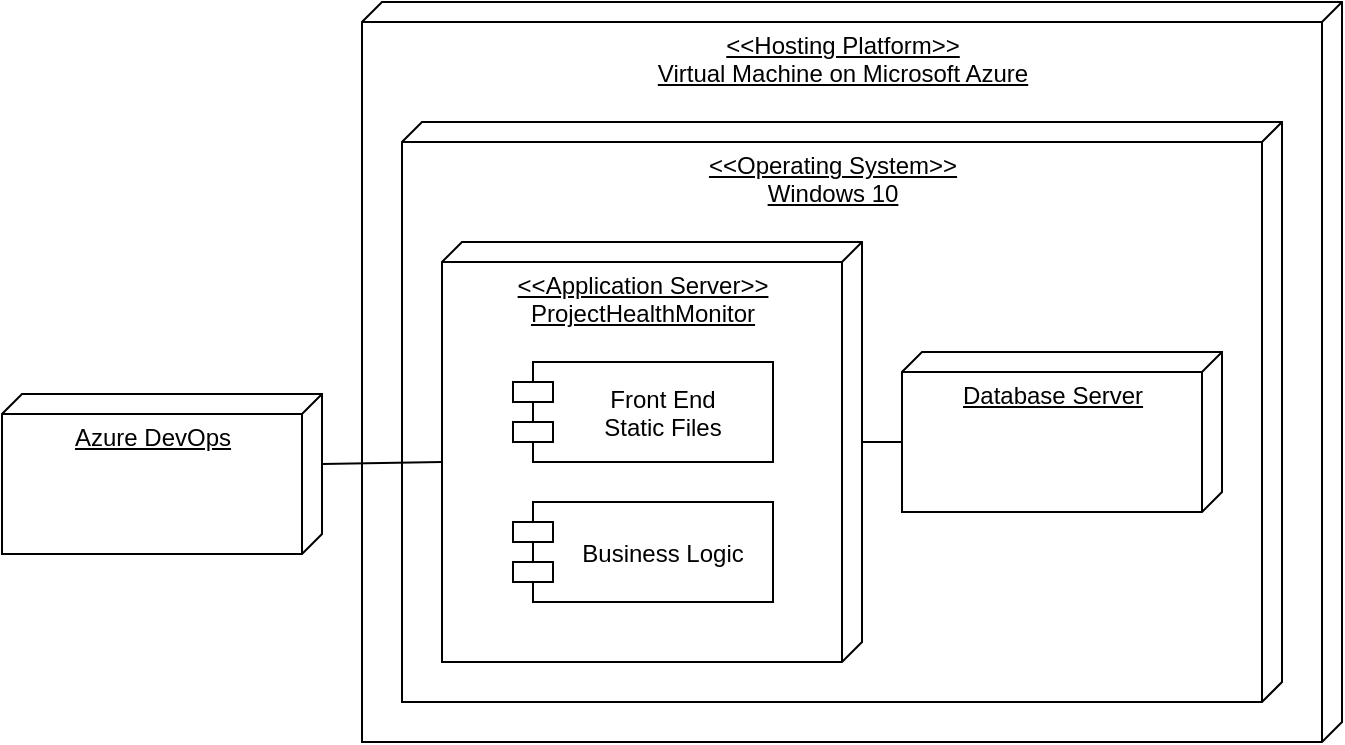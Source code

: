 <mxfile>
    <diagram id="-4zz-Fm9gVUsiEVwYoZf" name="Page-1">
        <mxGraphModel dx="840" dy="1678" grid="1" gridSize="10" guides="1" tooltips="1" connect="1" arrows="1" fold="1" page="1" pageScale="1" pageWidth="850" pageHeight="1100" math="0" shadow="0">
            <root>
                <mxCell id="0"/>
                <mxCell id="1" parent="0"/>
                <mxCell id="10" value="&lt;span style=&quot;&quot;&gt;&amp;lt;&amp;lt;Hosting Platform&amp;gt;&amp;gt;&lt;/span&gt;&lt;br style=&quot;border-color: var(--border-color);&quot;&gt;&lt;div style=&quot;&quot;&gt;Virtual Machine on Microsoft Azure&lt;/div&gt;" style="verticalAlign=top;align=center;spacingTop=8;spacingLeft=2;spacingRight=12;shape=cube;size=10;direction=south;fontStyle=4;html=1;" vertex="1" parent="1">
                    <mxGeometry x="220" y="-10" width="490" height="370" as="geometry"/>
                </mxCell>
                <mxCell id="7" value="&lt;span style=&quot;&quot;&gt;&amp;lt;&amp;lt;Operating System&amp;gt;&amp;gt;&lt;/span&gt;&lt;br style=&quot;border-color: var(--border-color);&quot;&gt;&lt;div style=&quot;&quot;&gt;&lt;span style=&quot;background-color: initial;&quot;&gt;Windows 10&lt;/span&gt;&lt;/div&gt;" style="verticalAlign=top;align=center;spacingTop=8;spacingLeft=2;spacingRight=12;shape=cube;size=10;direction=south;fontStyle=4;html=1;" vertex="1" parent="1">
                    <mxGeometry x="240" y="50" width="440" height="290" as="geometry"/>
                </mxCell>
                <mxCell id="4" value="&lt;span style=&quot;&quot;&gt;&amp;lt;&amp;lt;Application Server&amp;gt;&amp;gt;&lt;/span&gt;&lt;br style=&quot;border-color: var(--border-color);&quot;&gt;&lt;div style=&quot;&quot;&gt;&lt;span style=&quot;background-color: initial;&quot;&gt;ProjectHealthMonitor&lt;/span&gt;&lt;/div&gt;" style="verticalAlign=top;align=center;spacingTop=8;spacingLeft=2;spacingRight=12;shape=cube;size=10;direction=south;fontStyle=4;html=1;" vertex="1" parent="1">
                    <mxGeometry x="260" y="110" width="210" height="210" as="geometry"/>
                </mxCell>
                <mxCell id="3" value="Front End&#10;Static Files" style="shape=module;align=left;spacingLeft=20;align=center;verticalAlign=middle;" vertex="1" parent="1">
                    <mxGeometry x="295.5" y="170" width="130" height="50" as="geometry"/>
                </mxCell>
                <mxCell id="5" value="Business Logic" style="shape=module;align=left;spacingLeft=20;align=center;verticalAlign=middle;" vertex="1" parent="1">
                    <mxGeometry x="295.5" y="240" width="130" height="50" as="geometry"/>
                </mxCell>
                <mxCell id="6" value="Database Server" style="verticalAlign=top;align=center;spacingTop=8;spacingLeft=2;spacingRight=12;shape=cube;size=10;direction=south;fontStyle=4;html=1;" vertex="1" parent="1">
                    <mxGeometry x="490" y="165" width="160" height="80" as="geometry"/>
                </mxCell>
                <mxCell id="9" value="" style="endArrow=none;html=1;exitX=0;exitY=0;exitDx=100;exitDy=0;exitPerimeter=0;entryX=0;entryY=0;entryDx=45;entryDy=160;entryPerimeter=0;" edge="1" parent="1" source="4" target="6">
                    <mxGeometry width="50" height="50" relative="1" as="geometry">
                        <mxPoint x="518" y="220" as="sourcePoint"/>
                        <mxPoint x="568" y="170" as="targetPoint"/>
                    </mxGeometry>
                </mxCell>
                <mxCell id="11" value="Azure DevOps" style="verticalAlign=top;align=center;spacingTop=8;spacingLeft=2;spacingRight=12;shape=cube;size=10;direction=south;fontStyle=4;html=1;" vertex="1" parent="1">
                    <mxGeometry x="40" y="186" width="160" height="80" as="geometry"/>
                </mxCell>
                <mxCell id="12" value="" style="endArrow=none;html=1;entryX=0;entryY=0;entryDx=110;entryDy=210;entryPerimeter=0;exitX=0;exitY=0;exitDx=35;exitDy=0;exitPerimeter=0;" edge="1" parent="1" source="11" target="4">
                    <mxGeometry width="50" height="50" relative="1" as="geometry">
                        <mxPoint x="100" y="150" as="sourcePoint"/>
                        <mxPoint x="150" y="100" as="targetPoint"/>
                    </mxGeometry>
                </mxCell>
            </root>
        </mxGraphModel>
    </diagram>
</mxfile>